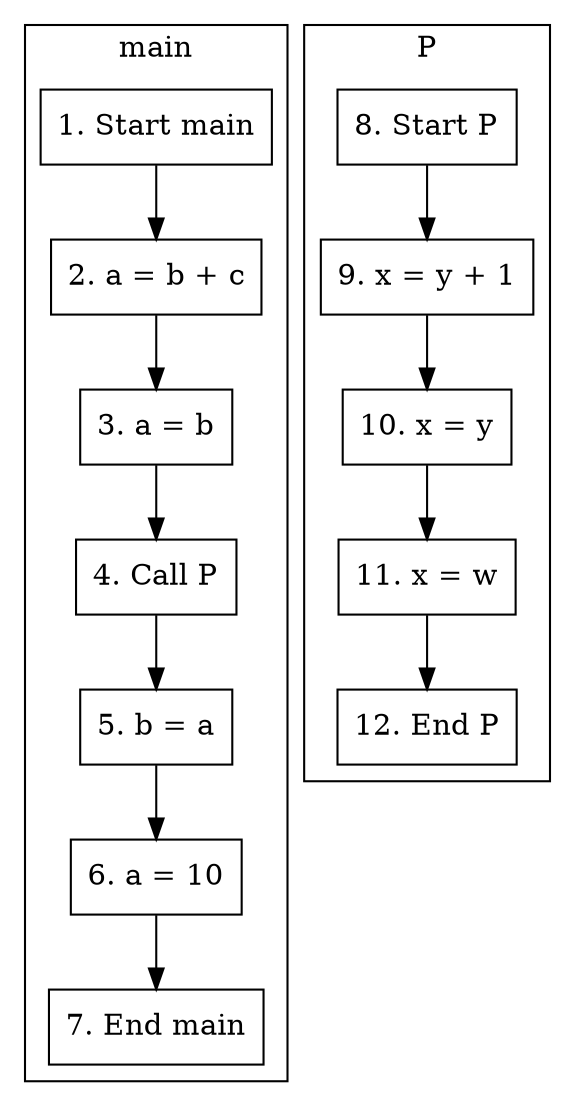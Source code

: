 digraph G {
	subgraph cluster_main {
		label = "main";
		node_1 [shape=box, label="1. Start main"];
		node_2 [shape=box, label="2. a = b + c"];
		node_3 [shape=box, label="3. a = b"];
		node_4 [shape=box, label="4. Call P"];
		node_5 [shape=box, label="5. b = a"];
		node_6 [shape=box, label="6. a = 10"];
		node_7 [shape=box, label="7. End main"];
		node_1 -> node_2;
		node_2 -> node_3;
		node_3 -> node_4;
		node_4 -> node_5;
		node_5 -> node_6;
		node_6 -> node_7;
	}

	subgraph cluster_P {
		label = "P";
		node_8 [shape=box, label="8. Start P"];
		node_9 [shape=box, label="9. x = y + 1"];
		node_10 [shape=box, label="10. x = y"];
		node_11 [shape=box, label="11. x = w"];
		node_12 [shape=box, label="12. End P"];
		node_8 -> node_9;
		node_9 -> node_10;
		node_10 -> node_11;
		node_11 -> node_12;
	}

}
